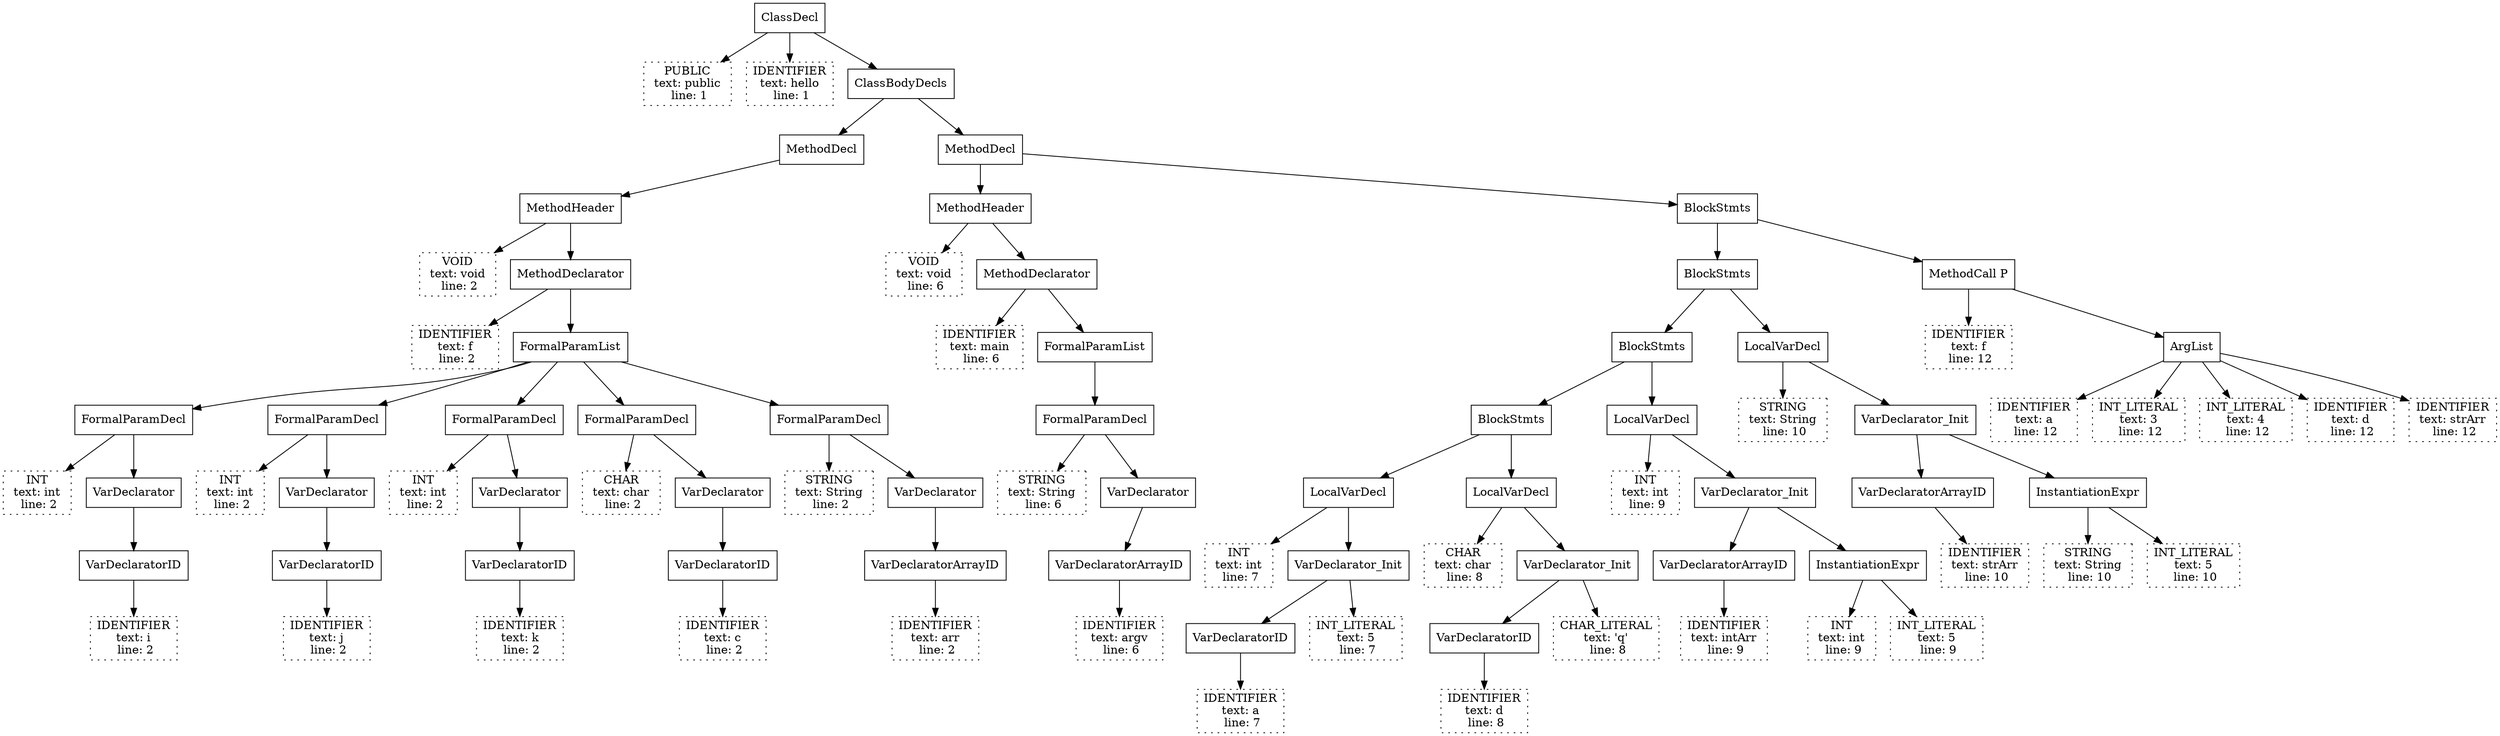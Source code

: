 digraph {
	N0 [shape=rectangle label=<ClassDecl>]
	N1 [shape=rectangle style=dotted label=<PUBLIC<br/> text: public <br/> line: 1>]
	N0 -> N1
	N2 [shape=rectangle style=dotted label=<IDENTIFIER<br/> text: hello <br/> line: 1>]
	N0 -> N2
	N3 [shape=rectangle label=<ClassBodyDecls>]
	N0 -> N3
	N4 [shape=rectangle label=<MethodDecl>]
	N3 -> N4
	N5 [shape=rectangle label=<MethodHeader>]
	N4 -> N5
	N6 [shape=rectangle style=dotted label=<VOID<br/> text: void <br/> line: 2>]
	N5 -> N6
	N7 [shape=rectangle label=<MethodDeclarator>]
	N5 -> N7
	N8 [shape=rectangle style=dotted label=<IDENTIFIER<br/> text: f <br/> line: 2>]
	N7 -> N8
	N9 [shape=rectangle label=<FormalParamList>]
	N7 -> N9
	N10 [shape=rectangle label=<FormalParamDecl>]
	N9 -> N10
	N11 [shape=rectangle style=dotted label=<INT<br/> text: int <br/> line: 2>]
	N10 -> N11
	N12 [shape=rectangle label=<VarDeclarator>]
	N10 -> N12
	N13 [shape=rectangle label=<VarDeclaratorID>]
	N12 -> N13
	N14 [shape=rectangle style=dotted label=<IDENTIFIER<br/> text: i <br/> line: 2>]
	N13 -> N14
	N15 [shape=rectangle label=<FormalParamDecl>]
	N9 -> N15
	N16 [shape=rectangle style=dotted label=<INT<br/> text: int <br/> line: 2>]
	N15 -> N16
	N17 [shape=rectangle label=<VarDeclarator>]
	N15 -> N17
	N18 [shape=rectangle label=<VarDeclaratorID>]
	N17 -> N18
	N19 [shape=rectangle style=dotted label=<IDENTIFIER<br/> text: j <br/> line: 2>]
	N18 -> N19
	N20 [shape=rectangle label=<FormalParamDecl>]
	N9 -> N20
	N21 [shape=rectangle style=dotted label=<INT<br/> text: int <br/> line: 2>]
	N20 -> N21
	N22 [shape=rectangle label=<VarDeclarator>]
	N20 -> N22
	N23 [shape=rectangle label=<VarDeclaratorID>]
	N22 -> N23
	N24 [shape=rectangle style=dotted label=<IDENTIFIER<br/> text: k <br/> line: 2>]
	N23 -> N24
	N25 [shape=rectangle label=<FormalParamDecl>]
	N9 -> N25
	N26 [shape=rectangle style=dotted label=<CHAR<br/> text: char <br/> line: 2>]
	N25 -> N26
	N27 [shape=rectangle label=<VarDeclarator>]
	N25 -> N27
	N28 [shape=rectangle label=<VarDeclaratorID>]
	N27 -> N28
	N29 [shape=rectangle style=dotted label=<IDENTIFIER<br/> text: c <br/> line: 2>]
	N28 -> N29
	N30 [shape=rectangle label=<FormalParamDecl>]
	N9 -> N30
	N31 [shape=rectangle style=dotted label=<STRING<br/> text: String <br/> line: 2>]
	N30 -> N31
	N32 [shape=rectangle label=<VarDeclarator>]
	N30 -> N32
	N33 [shape=rectangle label=<VarDeclaratorArrayID>]
	N32 -> N33
	N34 [shape=rectangle style=dotted label=<IDENTIFIER<br/> text: arr <br/> line: 2>]
	N33 -> N34
	N36 [shape=rectangle label=<MethodDecl>]
	N3 -> N36
	N37 [shape=rectangle label=<MethodHeader>]
	N36 -> N37
	N38 [shape=rectangle style=dotted label=<VOID<br/> text: void <br/> line: 6>]
	N37 -> N38
	N39 [shape=rectangle label=<MethodDeclarator>]
	N37 -> N39
	N40 [shape=rectangle style=dotted label=<IDENTIFIER<br/> text: main <br/> line: 6>]
	N39 -> N40
	N41 [shape=rectangle label=<FormalParamList>]
	N39 -> N41
	N42 [shape=rectangle label=<FormalParamDecl>]
	N41 -> N42
	N43 [shape=rectangle style=dotted label=<STRING<br/> text: String <br/> line: 6>]
	N42 -> N43
	N44 [shape=rectangle label=<VarDeclarator>]
	N42 -> N44
	N45 [shape=rectangle label=<VarDeclaratorArrayID>]
	N44 -> N45
	N46 [shape=rectangle style=dotted label=<IDENTIFIER<br/> text: argv <br/> line: 6>]
	N45 -> N46
	N47 [shape=rectangle label=<BlockStmts>]
	N36 -> N47
	N48 [shape=rectangle label=<BlockStmts>]
	N47 -> N48
	N49 [shape=rectangle label=<BlockStmts>]
	N48 -> N49
	N50 [shape=rectangle label=<BlockStmts>]
	N49 -> N50
	N51 [shape=rectangle label=<LocalVarDecl>]
	N50 -> N51
	N52 [shape=rectangle style=dotted label=<INT<br/> text: int <br/> line: 7>]
	N51 -> N52
	N53 [shape=rectangle label=<VarDeclarator_Init>]
	N51 -> N53
	N54 [shape=rectangle label=<VarDeclaratorID>]
	N53 -> N54
	N55 [shape=rectangle style=dotted label=<IDENTIFIER<br/> text: a <br/> line: 7>]
	N54 -> N55
	N56 [shape=rectangle style=dotted label=<INT_LITERAL<br/> text: 5 <br/> line: 7>]
	N53 -> N56
	N57 [shape=rectangle label=<LocalVarDecl>]
	N50 -> N57
	N58 [shape=rectangle style=dotted label=<CHAR<br/> text: char <br/> line: 8>]
	N57 -> N58
	N59 [shape=rectangle label=<VarDeclarator_Init>]
	N57 -> N59
	N60 [shape=rectangle label=<VarDeclaratorID>]
	N59 -> N60
	N61 [shape=rectangle style=dotted label=<IDENTIFIER<br/> text: d <br/> line: 8>]
	N60 -> N61
	N62 [shape=rectangle style=dotted label=<CHAR_LITERAL<br/> text: 'q' <br/> line: 8>]
	N59 -> N62
	N63 [shape=rectangle label=<LocalVarDecl>]
	N49 -> N63
	N64 [shape=rectangle style=dotted label=<INT<br/> text: int <br/> line: 9>]
	N63 -> N64
	N65 [shape=rectangle label=<VarDeclarator_Init>]
	N63 -> N65
	N66 [shape=rectangle label=<VarDeclaratorArrayID>]
	N65 -> N66
	N67 [shape=rectangle style=dotted label=<IDENTIFIER<br/> text: intArr <br/> line: 9>]
	N66 -> N67
	N68 [shape=rectangle label=<InstantiationExpr>]
	N65 -> N68
	N69 [shape=rectangle style=dotted label=<INT<br/> text: int <br/> line: 9>]
	N68 -> N69
	N70 [shape=rectangle style=dotted label=<INT_LITERAL<br/> text: 5 <br/> line: 9>]
	N68 -> N70
	N71 [shape=rectangle label=<LocalVarDecl>]
	N48 -> N71
	N72 [shape=rectangle style=dotted label=<STRING<br/> text: String <br/> line: 10>]
	N71 -> N72
	N73 [shape=rectangle label=<VarDeclarator_Init>]
	N71 -> N73
	N74 [shape=rectangle label=<VarDeclaratorArrayID>]
	N73 -> N74
	N75 [shape=rectangle style=dotted label=<IDENTIFIER<br/> text: strArr <br/> line: 10>]
	N74 -> N75
	N76 [shape=rectangle label=<InstantiationExpr>]
	N73 -> N76
	N77 [shape=rectangle style=dotted label=<STRING<br/> text: String <br/> line: 10>]
	N76 -> N77
	N78 [shape=rectangle style=dotted label=<INT_LITERAL<br/> text: 5 <br/> line: 10>]
	N76 -> N78
	N79 [shape=rectangle label=<MethodCall P>]
	N47 -> N79
	N80 [shape=rectangle style=dotted label=<IDENTIFIER<br/> text: f <br/> line: 12>]
	N79 -> N80
	N81 [shape=rectangle label=<ArgList>]
	N79 -> N81
	N82 [shape=rectangle style=dotted label=<IDENTIFIER<br/> text: a <br/> line: 12>]
	N81 -> N82
	N83 [shape=rectangle style=dotted label=<INT_LITERAL<br/> text: 3 <br/> line: 12>]
	N81 -> N83
	N84 [shape=rectangle style=dotted label=<INT_LITERAL<br/> text: 4 <br/> line: 12>]
	N81 -> N84
	N85 [shape=rectangle style=dotted label=<IDENTIFIER<br/> text: d <br/> line: 12>]
	N81 -> N85
	N86 [shape=rectangle style=dotted label=<IDENTIFIER<br/> text: strArr <br/> line: 12>]
	N81 -> N86
}
